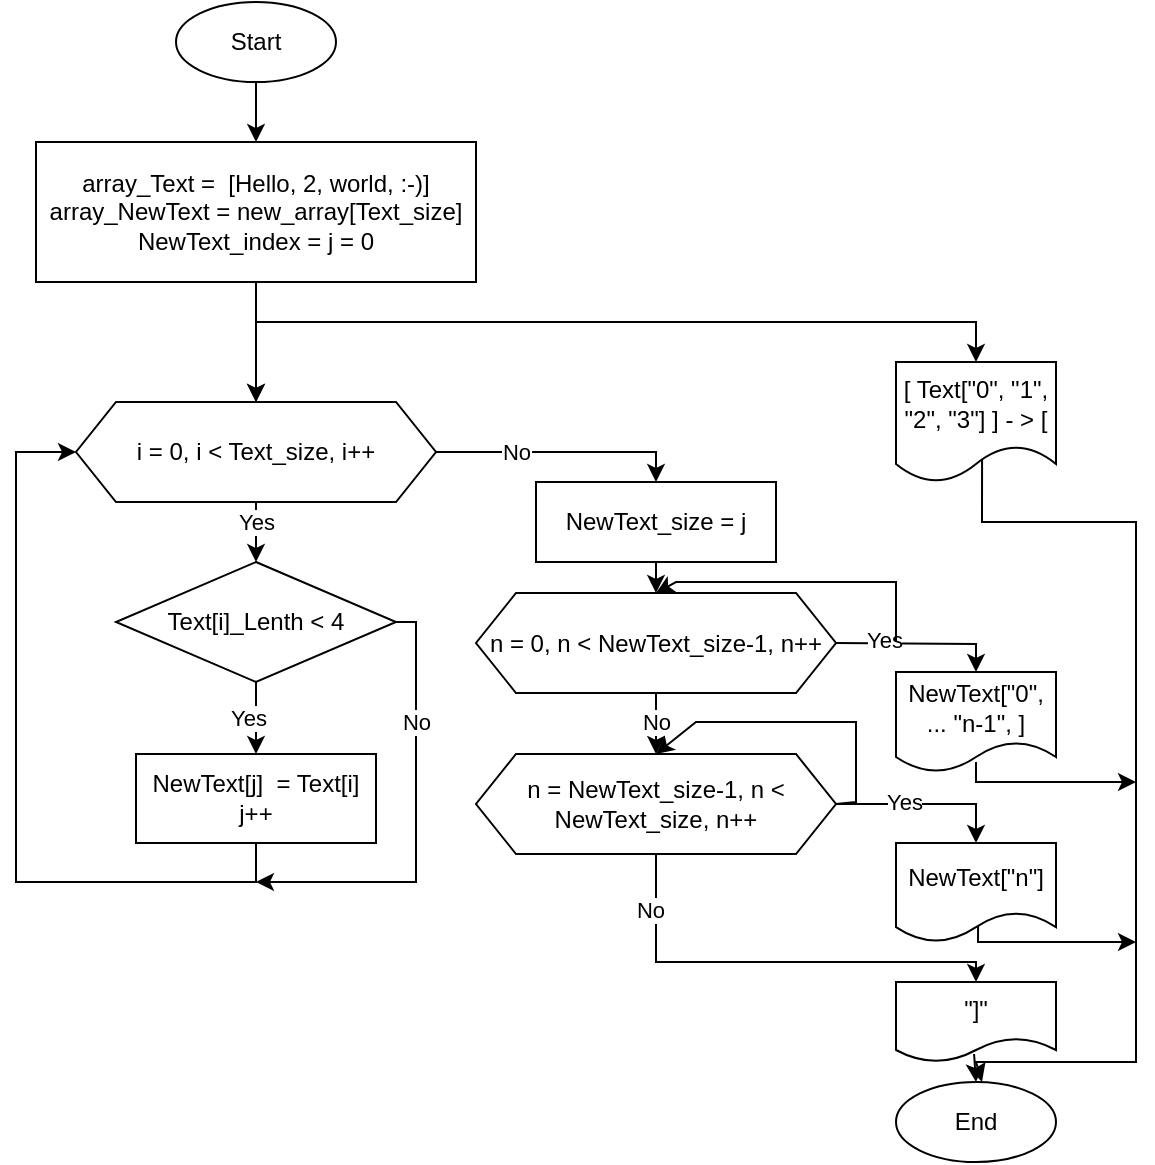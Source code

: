 <mxfile version="22.1.16" type="device">
  <diagram name="Страница — 1" id="Zdfsya19gfpe89Lra-Lf">
    <mxGraphModel dx="712" dy="1997" grid="1" gridSize="10" guides="1" tooltips="1" connect="1" arrows="1" fold="1" page="1" pageScale="1" pageWidth="827" pageHeight="1169" math="0" shadow="0">
      <root>
        <mxCell id="0" />
        <mxCell id="1" parent="0" />
        <mxCell id="RLOG1VHnr7YDkl1zMWKC-1" value="Start" style="ellipse;whiteSpace=wrap;html=1;" parent="1" vertex="1">
          <mxGeometry x="200" y="-960" width="80" height="40" as="geometry" />
        </mxCell>
        <mxCell id="RLOG1VHnr7YDkl1zMWKC-35" value="" style="edgeStyle=orthogonalEdgeStyle;rounded=0;orthogonalLoop=1;jettySize=auto;html=1;" parent="1" source="RLOG1VHnr7YDkl1zMWKC-3" target="RLOG1VHnr7YDkl1zMWKC-7" edge="1">
          <mxGeometry relative="1" as="geometry" />
        </mxCell>
        <mxCell id="RLOG1VHnr7YDkl1zMWKC-3" value="array_Text =&amp;nbsp; [Hello, 2, world, :-)]&lt;br&gt;array_NewText = new_array[Text_size]&lt;br&gt;NewText_index = j = 0" style="rounded=0;whiteSpace=wrap;html=1;" parent="1" vertex="1">
          <mxGeometry x="130" y="-890" width="220" height="70" as="geometry" />
        </mxCell>
        <mxCell id="RLOG1VHnr7YDkl1zMWKC-4" value="" style="endArrow=classic;html=1;rounded=0;exitX=0.5;exitY=1;exitDx=0;exitDy=0;entryX=0.5;entryY=0;entryDx=0;entryDy=0;" parent="1" source="RLOG1VHnr7YDkl1zMWKC-3" target="RLOG1VHnr7YDkl1zMWKC-5" edge="1">
          <mxGeometry width="50" height="50" relative="1" as="geometry">
            <mxPoint x="220" y="-520" as="sourcePoint" />
            <mxPoint x="440" y="-760" as="targetPoint" />
            <Array as="points">
              <mxPoint x="240" y="-800" />
              <mxPoint x="600" y="-800" />
            </Array>
          </mxGeometry>
        </mxCell>
        <mxCell id="RLOG1VHnr7YDkl1zMWKC-5" value="[ Text[&quot;0&quot;, &quot;1&quot;, &quot;2&quot;, &quot;3&quot;] ] - &amp;gt; [" style="shape=document;whiteSpace=wrap;html=1;boundedLbl=1;" parent="1" vertex="1">
          <mxGeometry x="560" y="-780" width="80" height="60" as="geometry" />
        </mxCell>
        <mxCell id="RLOG1VHnr7YDkl1zMWKC-6" value="" style="endArrow=classic;html=1;rounded=0;entryX=0.5;entryY=0;entryDx=0;entryDy=0;" parent="1" target="RLOG1VHnr7YDkl1zMWKC-7" edge="1">
          <mxGeometry width="50" height="50" relative="1" as="geometry">
            <mxPoint x="240" y="-820" as="sourcePoint" />
            <mxPoint x="240" y="-760" as="targetPoint" />
          </mxGeometry>
        </mxCell>
        <mxCell id="RLOG1VHnr7YDkl1zMWKC-7" value="i = 0, i &amp;lt; Text_size, i++" style="shape=hexagon;perimeter=hexagonPerimeter2;whiteSpace=wrap;html=1;fixedSize=1;" parent="1" vertex="1">
          <mxGeometry x="150" y="-760" width="180" height="50" as="geometry" />
        </mxCell>
        <mxCell id="RLOG1VHnr7YDkl1zMWKC-10" value="Text[i]_Lenth &amp;lt; 4" style="rhombus;whiteSpace=wrap;html=1;" parent="1" vertex="1">
          <mxGeometry x="170" y="-680" width="140" height="60" as="geometry" />
        </mxCell>
        <mxCell id="RLOG1VHnr7YDkl1zMWKC-11" value="" style="endArrow=classic;html=1;rounded=0;exitX=0.5;exitY=1;exitDx=0;exitDy=0;entryX=0.5;entryY=0;entryDx=0;entryDy=0;" parent="1" source="RLOG1VHnr7YDkl1zMWKC-7" target="RLOG1VHnr7YDkl1zMWKC-10" edge="1">
          <mxGeometry width="50" height="50" relative="1" as="geometry">
            <mxPoint x="310" y="-520" as="sourcePoint" />
            <mxPoint x="360" y="-570" as="targetPoint" />
          </mxGeometry>
        </mxCell>
        <mxCell id="RLOG1VHnr7YDkl1zMWKC-12" value="NewText[j]&amp;nbsp; = Text[i]&lt;br&gt;j++" style="rounded=0;whiteSpace=wrap;html=1;" parent="1" vertex="1">
          <mxGeometry x="180" y="-584" width="120" height="44.5" as="geometry" />
        </mxCell>
        <mxCell id="RLOG1VHnr7YDkl1zMWKC-13" value="" style="endArrow=classic;html=1;rounded=0;exitX=0.5;exitY=1;exitDx=0;exitDy=0;entryX=0.5;entryY=0;entryDx=0;entryDy=0;" parent="1" source="RLOG1VHnr7YDkl1zMWKC-10" target="RLOG1VHnr7YDkl1zMWKC-12" edge="1">
          <mxGeometry width="50" height="50" relative="1" as="geometry">
            <mxPoint x="310" y="-520" as="sourcePoint" />
            <mxPoint x="360" y="-570" as="targetPoint" />
          </mxGeometry>
        </mxCell>
        <mxCell id="RLOG1VHnr7YDkl1zMWKC-15" value="" style="endArrow=classic;html=1;rounded=0;exitX=1;exitY=0.5;exitDx=0;exitDy=0;entryX=0.5;entryY=0;entryDx=0;entryDy=0;" parent="1" source="RLOG1VHnr7YDkl1zMWKC-7" edge="1">
          <mxGeometry width="50" height="50" relative="1" as="geometry">
            <mxPoint x="310" y="-520" as="sourcePoint" />
            <mxPoint x="440" y="-720" as="targetPoint" />
            <Array as="points">
              <mxPoint x="440" y="-735" />
            </Array>
          </mxGeometry>
        </mxCell>
        <mxCell id="RLOG1VHnr7YDkl1zMWKC-16" value="" style="endArrow=classic;html=1;rounded=0;exitX=0.5;exitY=1;exitDx=0;exitDy=0;entryX=0;entryY=0.5;entryDx=0;entryDy=0;" parent="1" source="RLOG1VHnr7YDkl1zMWKC-12" target="RLOG1VHnr7YDkl1zMWKC-7" edge="1">
          <mxGeometry width="50" height="50" relative="1" as="geometry">
            <mxPoint x="310" y="-520" as="sourcePoint" />
            <mxPoint x="80" y="-740" as="targetPoint" />
            <Array as="points">
              <mxPoint x="240" y="-520" />
              <mxPoint x="120" y="-520" />
              <mxPoint x="120" y="-735" />
            </Array>
          </mxGeometry>
        </mxCell>
        <mxCell id="RLOG1VHnr7YDkl1zMWKC-17" value="" style="endArrow=classic;html=1;rounded=0;exitX=1;exitY=0.5;exitDx=0;exitDy=0;" parent="1" source="RLOG1VHnr7YDkl1zMWKC-10" edge="1">
          <mxGeometry width="50" height="50" relative="1" as="geometry">
            <mxPoint x="330" y="-680" as="sourcePoint" />
            <mxPoint x="240" y="-520" as="targetPoint" />
            <Array as="points">
              <mxPoint x="320" y="-650" />
              <mxPoint x="320" y="-520" />
              <mxPoint x="290" y="-520" />
            </Array>
          </mxGeometry>
        </mxCell>
        <mxCell id="RLOG1VHnr7YDkl1zMWKC-21" value="No" style="edgeLabel;resizable=0;html=1;align=center;verticalAlign=middle;" parent="1" connectable="0" vertex="1">
          <mxGeometry x="370" y="-735" as="geometry" />
        </mxCell>
        <mxCell id="RLOG1VHnr7YDkl1zMWKC-23" value="NewText_size = j" style="rounded=0;whiteSpace=wrap;html=1;" parent="1" vertex="1">
          <mxGeometry x="380" y="-720" width="120" height="40" as="geometry" />
        </mxCell>
        <mxCell id="RLOG1VHnr7YDkl1zMWKC-25" value="n = 0, n &amp;lt; NewText_size-1, n++" style="shape=hexagon;perimeter=hexagonPerimeter2;whiteSpace=wrap;html=1;fixedSize=1;" parent="1" vertex="1">
          <mxGeometry x="350" y="-664.5" width="180" height="50" as="geometry" />
        </mxCell>
        <mxCell id="RLOG1VHnr7YDkl1zMWKC-26" value="n = NewText_size-1,&amp;nbsp;n &amp;lt; NewText_size, n++" style="shape=hexagon;perimeter=hexagonPerimeter2;whiteSpace=wrap;html=1;fixedSize=1;" parent="1" vertex="1">
          <mxGeometry x="350" y="-584" width="180" height="50" as="geometry" />
        </mxCell>
        <mxCell id="RLOG1VHnr7YDkl1zMWKC-27" value="" style="endArrow=classic;html=1;rounded=0;exitX=0.5;exitY=1;exitDx=0;exitDy=0;entryX=0.5;entryY=0;entryDx=0;entryDy=0;" parent="1" source="RLOG1VHnr7YDkl1zMWKC-1" target="RLOG1VHnr7YDkl1zMWKC-3" edge="1">
          <mxGeometry width="50" height="50" relative="1" as="geometry">
            <mxPoint x="280" y="-620" as="sourcePoint" />
            <mxPoint x="330" y="-670" as="targetPoint" />
          </mxGeometry>
        </mxCell>
        <mxCell id="RLOG1VHnr7YDkl1zMWKC-28" value="NewText[&quot;0&quot;, ... &quot;n-1&quot;, ]" style="shape=document;whiteSpace=wrap;html=1;boundedLbl=1;" parent="1" vertex="1">
          <mxGeometry x="560" y="-625" width="80" height="50" as="geometry" />
        </mxCell>
        <mxCell id="RLOG1VHnr7YDkl1zMWKC-29" value="NewText[&quot;n&quot;]" style="shape=document;whiteSpace=wrap;html=1;boundedLbl=1;" parent="1" vertex="1">
          <mxGeometry x="560" y="-539.5" width="80" height="49.5" as="geometry" />
        </mxCell>
        <mxCell id="RLOG1VHnr7YDkl1zMWKC-30" value="" style="endArrow=classic;html=1;rounded=0;exitX=0.5;exitY=1;exitDx=0;exitDy=0;entryX=0.5;entryY=0;entryDx=0;entryDy=0;" parent="1" source="RLOG1VHnr7YDkl1zMWKC-23" target="RLOG1VHnr7YDkl1zMWKC-25" edge="1">
          <mxGeometry width="50" height="50" relative="1" as="geometry">
            <mxPoint x="410" y="-620" as="sourcePoint" />
            <mxPoint x="460" y="-670" as="targetPoint" />
          </mxGeometry>
        </mxCell>
        <mxCell id="RLOG1VHnr7YDkl1zMWKC-31" value="" style="endArrow=classic;html=1;rounded=0;exitX=1;exitY=0.5;exitDx=0;exitDy=0;entryX=0.5;entryY=0;entryDx=0;entryDy=0;" parent="1" source="RLOG1VHnr7YDkl1zMWKC-25" target="RLOG1VHnr7YDkl1zMWKC-28" edge="1">
          <mxGeometry width="50" height="50" relative="1" as="geometry">
            <mxPoint x="410" y="-620" as="sourcePoint" />
            <mxPoint x="460" y="-670" as="targetPoint" />
            <Array as="points">
              <mxPoint x="600" y="-639" />
            </Array>
          </mxGeometry>
        </mxCell>
        <mxCell id="RLOG1VHnr7YDkl1zMWKC-32" value="" style="endArrow=classic;html=1;rounded=0;exitX=0.5;exitY=1;exitDx=0;exitDy=0;entryX=0.5;entryY=0;entryDx=0;entryDy=0;" parent="1" source="RLOG1VHnr7YDkl1zMWKC-25" target="RLOG1VHnr7YDkl1zMWKC-26" edge="1">
          <mxGeometry width="50" height="50" relative="1" as="geometry">
            <mxPoint x="410" y="-620" as="sourcePoint" />
            <mxPoint x="460" y="-670" as="targetPoint" />
          </mxGeometry>
        </mxCell>
        <mxCell id="RLOG1VHnr7YDkl1zMWKC-34" value="" style="endArrow=classic;html=1;rounded=0;exitX=1;exitY=0.5;exitDx=0;exitDy=0;entryX=0.5;entryY=0;entryDx=0;entryDy=0;" parent="1" source="RLOG1VHnr7YDkl1zMWKC-26" target="RLOG1VHnr7YDkl1zMWKC-29" edge="1">
          <mxGeometry width="50" height="50" relative="1" as="geometry">
            <mxPoint x="520" y="-620" as="sourcePoint" />
            <mxPoint x="570" y="-670" as="targetPoint" />
            <Array as="points">
              <mxPoint x="600" y="-559" />
            </Array>
          </mxGeometry>
        </mxCell>
        <mxCell id="RLOG1VHnr7YDkl1zMWKC-36" value="End" style="ellipse;whiteSpace=wrap;html=1;" parent="1" vertex="1">
          <mxGeometry x="560" y="-420" width="80" height="40" as="geometry" />
        </mxCell>
        <mxCell id="RLOG1VHnr7YDkl1zMWKC-38" value="Yes" style="edgeLabel;html=1;align=center;verticalAlign=middle;resizable=0;points=[];" parent="1" vertex="1" connectable="0">
          <mxGeometry x="240" y="-700" as="geometry" />
        </mxCell>
        <mxCell id="RLOG1VHnr7YDkl1zMWKC-39" value="Yes" style="edgeLabel;html=1;align=center;verticalAlign=middle;resizable=0;points=[];" parent="1" vertex="1" connectable="0">
          <mxGeometry x="118" y="-390" as="geometry">
            <mxPoint x="118" y="-212" as="offset" />
          </mxGeometry>
        </mxCell>
        <mxCell id="RLOG1VHnr7YDkl1zMWKC-40" value="Yes" style="edgeLabel;html=1;align=center;verticalAlign=middle;resizable=0;points=[];" parent="1" vertex="1" connectable="0">
          <mxGeometry x="128" y="-380" as="geometry">
            <mxPoint x="426" y="-261" as="offset" />
          </mxGeometry>
        </mxCell>
        <mxCell id="RLOG1VHnr7YDkl1zMWKC-41" value="Yes" style="edgeLabel;html=1;align=center;verticalAlign=middle;resizable=0;points=[];" parent="1" vertex="1" connectable="0">
          <mxGeometry x="520" y="-559" as="geometry">
            <mxPoint x="44" y="-1" as="offset" />
          </mxGeometry>
        </mxCell>
        <mxCell id="RLOG1VHnr7YDkl1zMWKC-42" value="No" style="edgeLabel;resizable=0;html=1;align=center;verticalAlign=middle;" parent="1" connectable="0" vertex="1">
          <mxGeometry x="320" y="-600" as="geometry" />
        </mxCell>
        <mxCell id="RLOG1VHnr7YDkl1zMWKC-43" value="No" style="edgeLabel;resizable=0;html=1;align=center;verticalAlign=middle;" parent="1" connectable="0" vertex="1">
          <mxGeometry x="440" y="-600" as="geometry" />
        </mxCell>
        <mxCell id="RLOG1VHnr7YDkl1zMWKC-44" value="&quot;]&quot;" style="shape=document;whiteSpace=wrap;html=1;boundedLbl=1;" parent="1" vertex="1">
          <mxGeometry x="560" y="-470" width="80" height="40" as="geometry" />
        </mxCell>
        <mxCell id="RLOG1VHnr7YDkl1zMWKC-45" value="" style="endArrow=classic;html=1;rounded=0;exitX=0.5;exitY=1;exitDx=0;exitDy=0;entryX=0.5;entryY=0;entryDx=0;entryDy=0;" parent="1" source="RLOG1VHnr7YDkl1zMWKC-26" target="RLOG1VHnr7YDkl1zMWKC-44" edge="1">
          <mxGeometry width="50" height="50" relative="1" as="geometry">
            <mxPoint x="370" y="-620" as="sourcePoint" />
            <mxPoint x="700" y="-470" as="targetPoint" />
            <Array as="points">
              <mxPoint x="440" y="-480" />
              <mxPoint x="600" y="-480" />
            </Array>
          </mxGeometry>
        </mxCell>
        <mxCell id="RLOG1VHnr7YDkl1zMWKC-46" value="No" style="edgeLabel;resizable=0;html=1;align=center;verticalAlign=middle;" parent="1" connectable="0" vertex="1">
          <mxGeometry x="330" y="-595" as="geometry">
            <mxPoint x="107" y="89" as="offset" />
          </mxGeometry>
        </mxCell>
        <mxCell id="RLOG1VHnr7YDkl1zMWKC-47" value="" style="endArrow=classic;html=1;rounded=0;entryX=0.5;entryY=0;entryDx=0;entryDy=0;exitX=0.488;exitY=0.9;exitDx=0;exitDy=0;exitPerimeter=0;" parent="1" source="RLOG1VHnr7YDkl1zMWKC-44" target="RLOG1VHnr7YDkl1zMWKC-36" edge="1">
          <mxGeometry width="50" height="50" relative="1" as="geometry">
            <mxPoint x="600" y="-440" as="sourcePoint" />
            <mxPoint x="420" y="-670" as="targetPoint" />
          </mxGeometry>
        </mxCell>
        <mxCell id="RLOG1VHnr7YDkl1zMWKC-50" value="" style="endArrow=classic;html=1;rounded=0;entryX=0.5;entryY=0;entryDx=0;entryDy=0;" parent="1" target="RLOG1VHnr7YDkl1zMWKC-25" edge="1">
          <mxGeometry width="50" height="50" relative="1" as="geometry">
            <mxPoint x="560" y="-640" as="sourcePoint" />
            <mxPoint x="530" y="-690" as="targetPoint" />
            <Array as="points">
              <mxPoint x="560" y="-670" />
              <mxPoint x="450" y="-670" />
            </Array>
          </mxGeometry>
        </mxCell>
        <mxCell id="RLOG1VHnr7YDkl1zMWKC-54" value="" style="endArrow=classic;html=1;rounded=0;exitX=1;exitY=0.5;exitDx=0;exitDy=0;entryX=0.5;entryY=0;entryDx=0;entryDy=0;" parent="1" source="RLOG1VHnr7YDkl1zMWKC-26" target="RLOG1VHnr7YDkl1zMWKC-26" edge="1">
          <mxGeometry width="50" height="50" relative="1" as="geometry">
            <mxPoint x="370" y="-620" as="sourcePoint" />
            <mxPoint x="440" y="-590" as="targetPoint" />
            <Array as="points">
              <mxPoint x="540" y="-560" />
              <mxPoint x="540" y="-600" />
              <mxPoint x="460" y="-600" />
            </Array>
          </mxGeometry>
        </mxCell>
        <mxCell id="arwh2Z0au5MN6IozzObF-1" value="" style="endArrow=classic;html=1;rounded=0;exitX=0.538;exitY=0.817;exitDx=0;exitDy=0;exitPerimeter=0;" edge="1" parent="1" source="RLOG1VHnr7YDkl1zMWKC-5">
          <mxGeometry width="50" height="50" relative="1" as="geometry">
            <mxPoint x="640" y="-702.75" as="sourcePoint" />
            <mxPoint x="603" y="-420" as="targetPoint" />
            <Array as="points">
              <mxPoint x="603" y="-700" />
              <mxPoint x="680" y="-700" />
              <mxPoint x="680" y="-430" />
              <mxPoint x="600" y="-430" />
            </Array>
          </mxGeometry>
        </mxCell>
        <mxCell id="arwh2Z0au5MN6IozzObF-2" value="" style="endArrow=classic;html=1;rounded=0;exitX=0.5;exitY=0.9;exitDx=0;exitDy=0;exitPerimeter=0;" edge="1" parent="1" source="RLOG1VHnr7YDkl1zMWKC-28">
          <mxGeometry width="50" height="50" relative="1" as="geometry">
            <mxPoint x="410" y="-700" as="sourcePoint" />
            <mxPoint x="680" y="-570" as="targetPoint" />
            <Array as="points">
              <mxPoint x="600" y="-570" />
            </Array>
          </mxGeometry>
        </mxCell>
        <mxCell id="arwh2Z0au5MN6IozzObF-3" value="" style="endArrow=classic;html=1;rounded=0;exitX=0.513;exitY=0.838;exitDx=0;exitDy=0;exitPerimeter=0;" edge="1" parent="1" source="RLOG1VHnr7YDkl1zMWKC-29">
          <mxGeometry width="50" height="50" relative="1" as="geometry">
            <mxPoint x="730" y="-570" as="sourcePoint" />
            <mxPoint x="680" y="-490" as="targetPoint" />
            <Array as="points">
              <mxPoint x="601" y="-490" />
            </Array>
          </mxGeometry>
        </mxCell>
      </root>
    </mxGraphModel>
  </diagram>
</mxfile>
